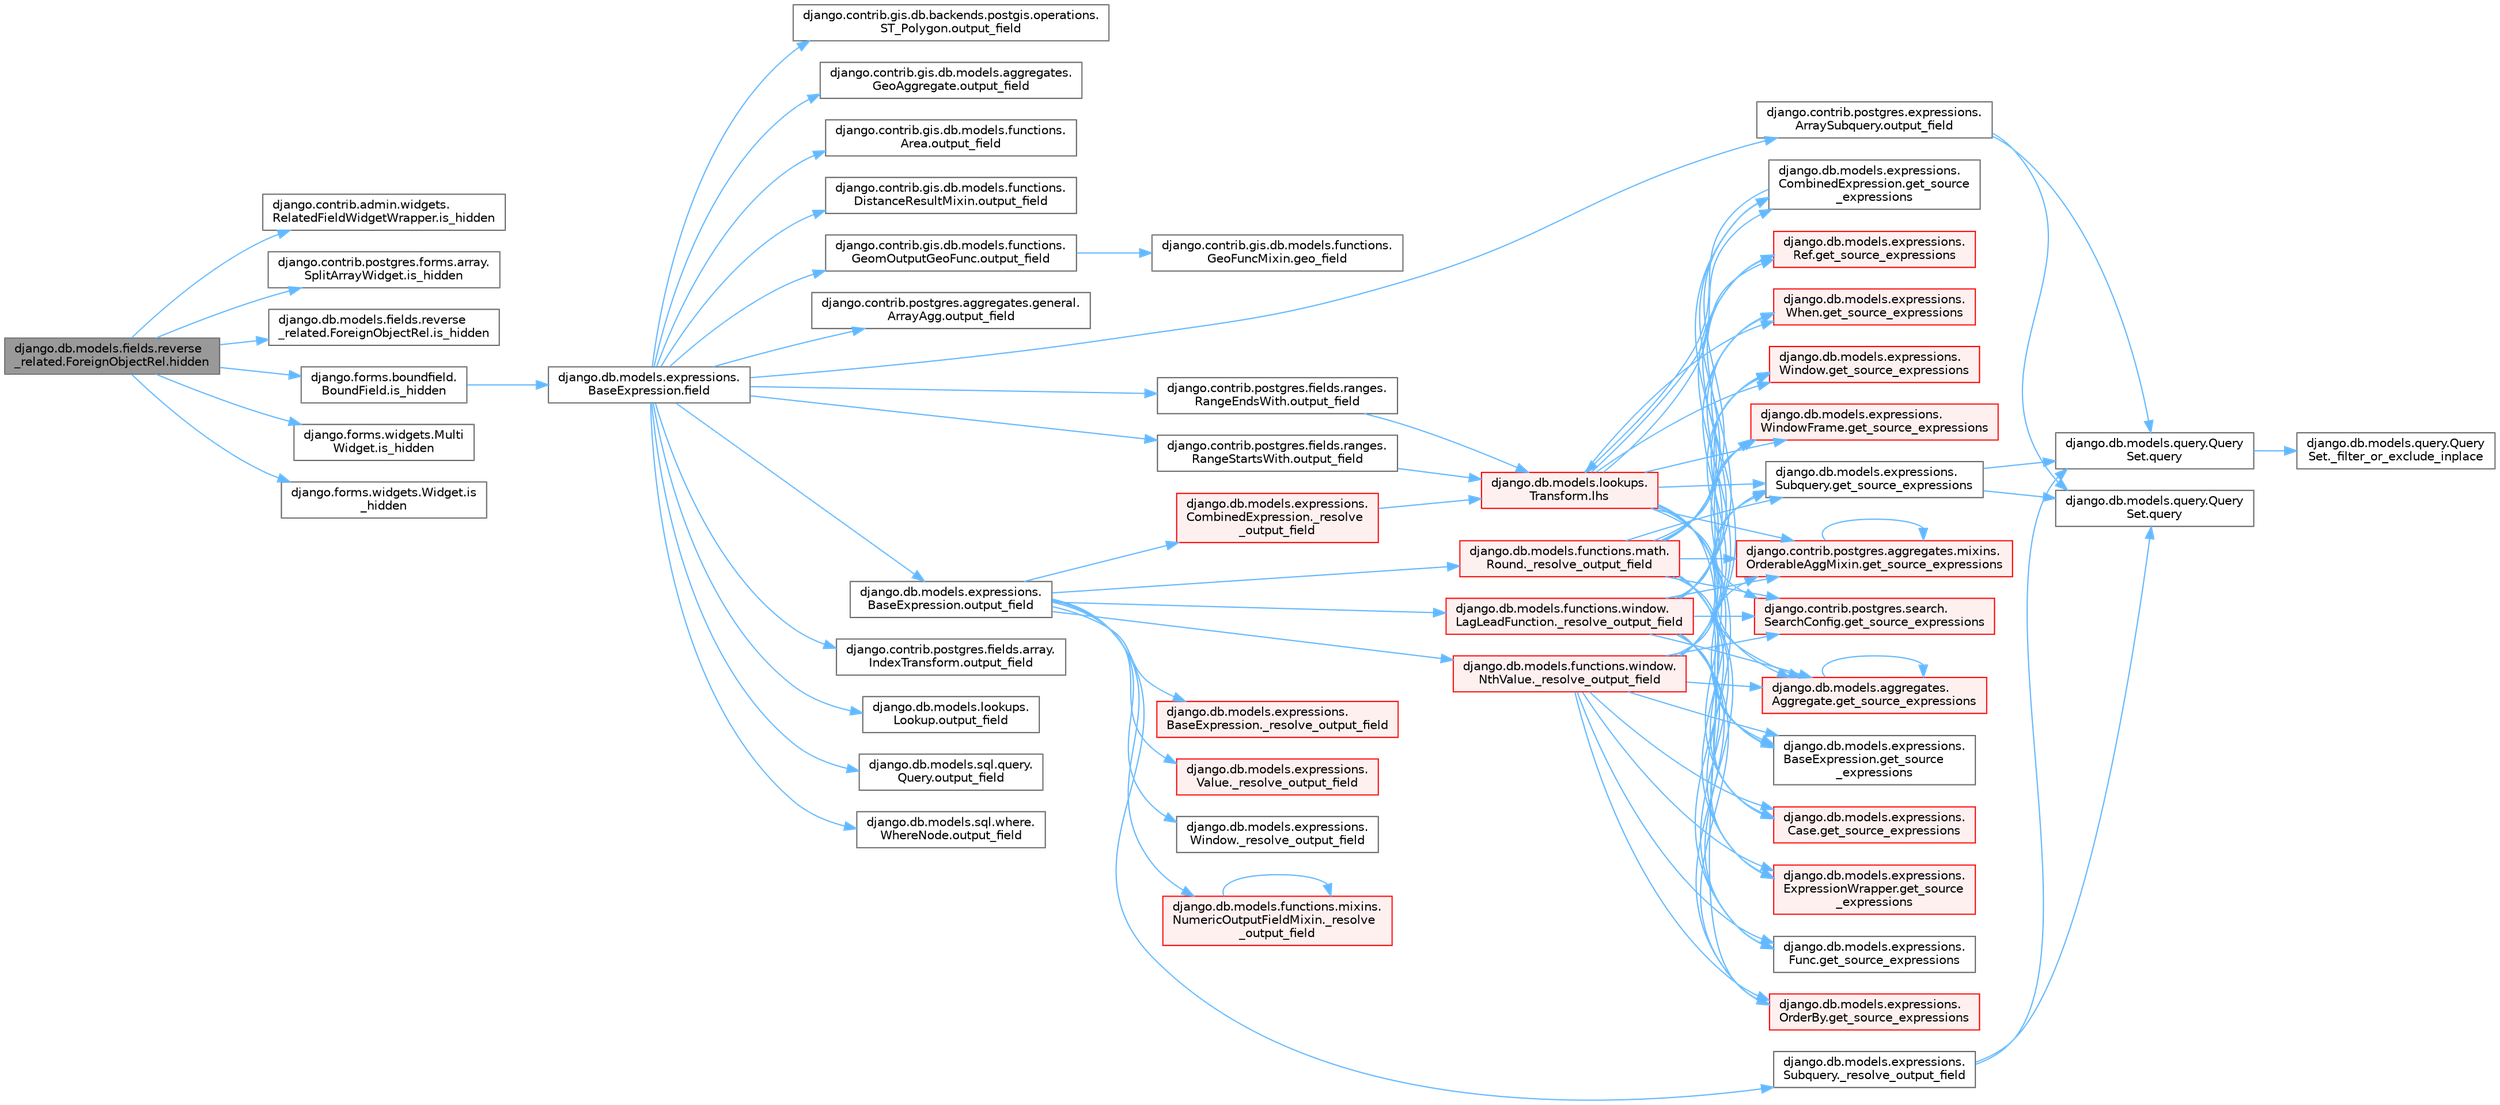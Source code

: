 digraph "django.db.models.fields.reverse_related.ForeignObjectRel.hidden"
{
 // LATEX_PDF_SIZE
  bgcolor="transparent";
  edge [fontname=Helvetica,fontsize=10,labelfontname=Helvetica,labelfontsize=10];
  node [fontname=Helvetica,fontsize=10,shape=box,height=0.2,width=0.4];
  rankdir="LR";
  Node1 [id="Node000001",label="django.db.models.fields.reverse\l_related.ForeignObjectRel.hidden",height=0.2,width=0.4,color="gray40", fillcolor="grey60", style="filled", fontcolor="black",tooltip=" "];
  Node1 -> Node2 [id="edge1_Node000001_Node000002",color="steelblue1",style="solid",tooltip=" "];
  Node2 [id="Node000002",label="django.contrib.admin.widgets.\lRelatedFieldWidgetWrapper.is_hidden",height=0.2,width=0.4,color="grey40", fillcolor="white", style="filled",URL="$classdjango_1_1contrib_1_1admin_1_1widgets_1_1_related_field_widget_wrapper.html#a51c989fc401e5b48f7a0fb0629acbbb8",tooltip=" "];
  Node1 -> Node3 [id="edge2_Node000001_Node000003",color="steelblue1",style="solid",tooltip=" "];
  Node3 [id="Node000003",label="django.contrib.postgres.forms.array.\lSplitArrayWidget.is_hidden",height=0.2,width=0.4,color="grey40", fillcolor="white", style="filled",URL="$classdjango_1_1contrib_1_1postgres_1_1forms_1_1array_1_1_split_array_widget.html#a6a4fb25c3f5a57db9e92136c2ece7ae1",tooltip=" "];
  Node1 -> Node4 [id="edge3_Node000001_Node000004",color="steelblue1",style="solid",tooltip=" "];
  Node4 [id="Node000004",label="django.db.models.fields.reverse\l_related.ForeignObjectRel.is_hidden",height=0.2,width=0.4,color="grey40", fillcolor="white", style="filled",URL="$classdjango_1_1db_1_1models_1_1fields_1_1reverse__related_1_1_foreign_object_rel.html#ae03efd1c69b99ee6445cb7cb0d11d4ad",tooltip=" "];
  Node1 -> Node5 [id="edge4_Node000001_Node000005",color="steelblue1",style="solid",tooltip=" "];
  Node5 [id="Node000005",label="django.forms.boundfield.\lBoundField.is_hidden",height=0.2,width=0.4,color="grey40", fillcolor="white", style="filled",URL="$classdjango_1_1forms_1_1boundfield_1_1_bound_field.html#a31ee1533f55deb940e9dc84e1650657a",tooltip=" "];
  Node5 -> Node6 [id="edge5_Node000005_Node000006",color="steelblue1",style="solid",tooltip=" "];
  Node6 [id="Node000006",label="django.db.models.expressions.\lBaseExpression.field",height=0.2,width=0.4,color="grey40", fillcolor="white", style="filled",URL="$classdjango_1_1db_1_1models_1_1expressions_1_1_base_expression.html#a70aeb35391ada82c2e9f02b1c3ac150c",tooltip=" "];
  Node6 -> Node7 [id="edge6_Node000006_Node000007",color="steelblue1",style="solid",tooltip=" "];
  Node7 [id="Node000007",label="django.contrib.gis.db.backends.postgis.operations.\lST_Polygon.output_field",height=0.2,width=0.4,color="grey40", fillcolor="white", style="filled",URL="$classdjango_1_1contrib_1_1gis_1_1db_1_1backends_1_1postgis_1_1operations_1_1_s_t___polygon.html#a4427b1b0cb4e6df4fde6c045c562118a",tooltip=" "];
  Node6 -> Node8 [id="edge7_Node000006_Node000008",color="steelblue1",style="solid",tooltip=" "];
  Node8 [id="Node000008",label="django.contrib.gis.db.models.aggregates.\lGeoAggregate.output_field",height=0.2,width=0.4,color="grey40", fillcolor="white", style="filled",URL="$classdjango_1_1contrib_1_1gis_1_1db_1_1models_1_1aggregates_1_1_geo_aggregate.html#a1f680d71d32335c5854387fa09555108",tooltip=" "];
  Node6 -> Node9 [id="edge8_Node000006_Node000009",color="steelblue1",style="solid",tooltip=" "];
  Node9 [id="Node000009",label="django.contrib.gis.db.models.functions.\lArea.output_field",height=0.2,width=0.4,color="grey40", fillcolor="white", style="filled",URL="$classdjango_1_1contrib_1_1gis_1_1db_1_1models_1_1functions_1_1_area.html#a017724b08cd640b0e7e834e003cc103d",tooltip=" "];
  Node6 -> Node10 [id="edge9_Node000006_Node000010",color="steelblue1",style="solid",tooltip=" "];
  Node10 [id="Node000010",label="django.contrib.gis.db.models.functions.\lDistanceResultMixin.output_field",height=0.2,width=0.4,color="grey40", fillcolor="white", style="filled",URL="$classdjango_1_1contrib_1_1gis_1_1db_1_1models_1_1functions_1_1_distance_result_mixin.html#af219b5c12f89e181ada240244818e239",tooltip=" "];
  Node6 -> Node11 [id="edge10_Node000006_Node000011",color="steelblue1",style="solid",tooltip=" "];
  Node11 [id="Node000011",label="django.contrib.gis.db.models.functions.\lGeomOutputGeoFunc.output_field",height=0.2,width=0.4,color="grey40", fillcolor="white", style="filled",URL="$classdjango_1_1contrib_1_1gis_1_1db_1_1models_1_1functions_1_1_geom_output_geo_func.html#a55415993f9af0a2cbde3681557342482",tooltip=" "];
  Node11 -> Node12 [id="edge11_Node000011_Node000012",color="steelblue1",style="solid",tooltip=" "];
  Node12 [id="Node000012",label="django.contrib.gis.db.models.functions.\lGeoFuncMixin.geo_field",height=0.2,width=0.4,color="grey40", fillcolor="white", style="filled",URL="$classdjango_1_1contrib_1_1gis_1_1db_1_1models_1_1functions_1_1_geo_func_mixin.html#aae4bfeb201602d13218e58d1778b4c1b",tooltip=" "];
  Node6 -> Node13 [id="edge12_Node000006_Node000013",color="steelblue1",style="solid",tooltip=" "];
  Node13 [id="Node000013",label="django.contrib.postgres.aggregates.general.\lArrayAgg.output_field",height=0.2,width=0.4,color="grey40", fillcolor="white", style="filled",URL="$classdjango_1_1contrib_1_1postgres_1_1aggregates_1_1general_1_1_array_agg.html#a845ed6cbbb6d6fe470d9478934ade450",tooltip=" "];
  Node6 -> Node14 [id="edge13_Node000006_Node000014",color="steelblue1",style="solid",tooltip=" "];
  Node14 [id="Node000014",label="django.contrib.postgres.expressions.\lArraySubquery.output_field",height=0.2,width=0.4,color="grey40", fillcolor="white", style="filled",URL="$classdjango_1_1contrib_1_1postgres_1_1expressions_1_1_array_subquery.html#adfc4d450008ff7b23517e73cbd1ad172",tooltip=" "];
  Node14 -> Node15 [id="edge14_Node000014_Node000015",color="steelblue1",style="solid",tooltip=" "];
  Node15 [id="Node000015",label="django.db.models.query.Query\lSet.query",height=0.2,width=0.4,color="grey40", fillcolor="white", style="filled",URL="$classdjango_1_1db_1_1models_1_1query_1_1_query_set.html#a8028ed81b109acb162489dbd16604c83",tooltip=" "];
  Node15 -> Node16 [id="edge15_Node000015_Node000016",color="steelblue1",style="solid",tooltip=" "];
  Node16 [id="Node000016",label="django.db.models.query.Query\lSet._filter_or_exclude_inplace",height=0.2,width=0.4,color="grey40", fillcolor="white", style="filled",URL="$classdjango_1_1db_1_1models_1_1query_1_1_query_set.html#aabeb9102e4ff687eea5dc3a6d54a8a29",tooltip=" "];
  Node14 -> Node17 [id="edge16_Node000014_Node000017",color="steelblue1",style="solid",tooltip=" "];
  Node17 [id="Node000017",label="django.db.models.query.Query\lSet.query",height=0.2,width=0.4,color="grey40", fillcolor="white", style="filled",URL="$classdjango_1_1db_1_1models_1_1query_1_1_query_set.html#a0b0307a9b3f65303afb2c5783372d2c2",tooltip=" "];
  Node6 -> Node18 [id="edge17_Node000006_Node000018",color="steelblue1",style="solid",tooltip=" "];
  Node18 [id="Node000018",label="django.contrib.postgres.fields.array.\lIndexTransform.output_field",height=0.2,width=0.4,color="grey40", fillcolor="white", style="filled",URL="$classdjango_1_1contrib_1_1postgres_1_1fields_1_1array_1_1_index_transform.html#ae3ca901f64e761da8d9dff087275f9ef",tooltip=" "];
  Node6 -> Node19 [id="edge18_Node000006_Node000019",color="steelblue1",style="solid",tooltip=" "];
  Node19 [id="Node000019",label="django.contrib.postgres.fields.ranges.\lRangeEndsWith.output_field",height=0.2,width=0.4,color="grey40", fillcolor="white", style="filled",URL="$classdjango_1_1contrib_1_1postgres_1_1fields_1_1ranges_1_1_range_ends_with.html#ab81e75d2435974b6171ddb1cbce4ebd9",tooltip=" "];
  Node19 -> Node20 [id="edge19_Node000019_Node000020",color="steelblue1",style="solid",tooltip=" "];
  Node20 [id="Node000020",label="django.db.models.lookups.\lTransform.lhs",height=0.2,width=0.4,color="red", fillcolor="#FFF0F0", style="filled",URL="$classdjango_1_1db_1_1models_1_1lookups_1_1_transform.html#ac0ce01e192abd1a739a4c77fcc8a1bf9",tooltip=" "];
  Node20 -> Node21 [id="edge20_Node000020_Node000021",color="steelblue1",style="solid",tooltip=" "];
  Node21 [id="Node000021",label="django.contrib.postgres.aggregates.mixins.\lOrderableAggMixin.get_source_expressions",height=0.2,width=0.4,color="red", fillcolor="#FFF0F0", style="filled",URL="$classdjango_1_1contrib_1_1postgres_1_1aggregates_1_1mixins_1_1_orderable_agg_mixin.html#abed9d6bb5142aafc8b77ac03f9d7a989",tooltip=" "];
  Node21 -> Node21 [id="edge21_Node000021_Node000021",color="steelblue1",style="solid",tooltip=" "];
  Node20 -> Node35 [id="edge22_Node000020_Node000035",color="steelblue1",style="solid",tooltip=" "];
  Node35 [id="Node000035",label="django.contrib.postgres.search.\lSearchConfig.get_source_expressions",height=0.2,width=0.4,color="red", fillcolor="#FFF0F0", style="filled",URL="$classdjango_1_1contrib_1_1postgres_1_1search_1_1_search_config.html#a2c17d4dfedc6381528df8a0a1b3751bf",tooltip=" "];
  Node20 -> Node38 [id="edge23_Node000020_Node000038",color="steelblue1",style="solid",tooltip=" "];
  Node38 [id="Node000038",label="django.db.models.aggregates.\lAggregate.get_source_expressions",height=0.2,width=0.4,color="red", fillcolor="#FFF0F0", style="filled",URL="$classdjango_1_1db_1_1models_1_1aggregates_1_1_aggregate.html#a4a47839518c013f780a931e4bcf2d4f1",tooltip=" "];
  Node38 -> Node38 [id="edge24_Node000038_Node000038",color="steelblue1",style="solid",tooltip=" "];
  Node20 -> Node1418 [id="edge25_Node000020_Node001418",color="steelblue1",style="solid",tooltip=" "];
  Node1418 [id="Node001418",label="django.db.models.expressions.\lBaseExpression.get_source\l_expressions",height=0.2,width=0.4,color="grey40", fillcolor="white", style="filled",URL="$classdjango_1_1db_1_1models_1_1expressions_1_1_base_expression.html#a1a052b2bf91363cc1367dbffb2b47708",tooltip=" "];
  Node20 -> Node1419 [id="edge26_Node000020_Node001419",color="steelblue1",style="solid",tooltip=" "];
  Node1419 [id="Node001419",label="django.db.models.expressions.\lCase.get_source_expressions",height=0.2,width=0.4,color="red", fillcolor="#FFF0F0", style="filled",URL="$classdjango_1_1db_1_1models_1_1expressions_1_1_case.html#a342de2ff64d7b1a41e1a86d89dee51b4",tooltip=" "];
  Node20 -> Node1426 [id="edge27_Node000020_Node001426",color="steelblue1",style="solid",tooltip=" "];
  Node1426 [id="Node001426",label="django.db.models.expressions.\lCombinedExpression.get_source\l_expressions",height=0.2,width=0.4,color="grey40", fillcolor="white", style="filled",URL="$classdjango_1_1db_1_1models_1_1expressions_1_1_combined_expression.html#a310a894787d41c927558cb35b23d3a90",tooltip=" "];
  Node1426 -> Node20 [id="edge28_Node001426_Node000020",color="steelblue1",style="solid",tooltip=" "];
  Node20 -> Node1427 [id="edge29_Node000020_Node001427",color="steelblue1",style="solid",tooltip=" "];
  Node1427 [id="Node001427",label="django.db.models.expressions.\lExpressionWrapper.get_source\l_expressions",height=0.2,width=0.4,color="red", fillcolor="#FFF0F0", style="filled",URL="$classdjango_1_1db_1_1models_1_1expressions_1_1_expression_wrapper.html#abdd54fb24f108830588d86a69e619e8f",tooltip=" "];
  Node20 -> Node1431 [id="edge30_Node000020_Node001431",color="steelblue1",style="solid",tooltip=" "];
  Node1431 [id="Node001431",label="django.db.models.expressions.\lFunc.get_source_expressions",height=0.2,width=0.4,color="grey40", fillcolor="white", style="filled",URL="$classdjango_1_1db_1_1models_1_1expressions_1_1_func.html#a2edd81324f310981c50c4d7d6b02fc36",tooltip=" "];
  Node20 -> Node1432 [id="edge31_Node000020_Node001432",color="steelblue1",style="solid",tooltip=" "];
  Node1432 [id="Node001432",label="django.db.models.expressions.\lOrderBy.get_source_expressions",height=0.2,width=0.4,color="red", fillcolor="#FFF0F0", style="filled",URL="$classdjango_1_1db_1_1models_1_1expressions_1_1_order_by.html#aa0b698a72cab3662300d9849e2e0b2df",tooltip=" "];
  Node20 -> Node1433 [id="edge32_Node000020_Node001433",color="steelblue1",style="solid",tooltip=" "];
  Node1433 [id="Node001433",label="django.db.models.expressions.\lRef.get_source_expressions",height=0.2,width=0.4,color="red", fillcolor="#FFF0F0", style="filled",URL="$classdjango_1_1db_1_1models_1_1expressions_1_1_ref.html#a34966901a7ce794db70ff599b65fe2ce",tooltip=" "];
  Node20 -> Node1434 [id="edge33_Node000020_Node001434",color="steelblue1",style="solid",tooltip=" "];
  Node1434 [id="Node001434",label="django.db.models.expressions.\lSubquery.get_source_expressions",height=0.2,width=0.4,color="grey40", fillcolor="white", style="filled",URL="$classdjango_1_1db_1_1models_1_1expressions_1_1_subquery.html#a39b90b2b3d0ee3caf0b75571062f214e",tooltip=" "];
  Node1434 -> Node15 [id="edge34_Node001434_Node000015",color="steelblue1",style="solid",tooltip=" "];
  Node1434 -> Node17 [id="edge35_Node001434_Node000017",color="steelblue1",style="solid",tooltip=" "];
  Node20 -> Node1435 [id="edge36_Node000020_Node001435",color="steelblue1",style="solid",tooltip=" "];
  Node1435 [id="Node001435",label="django.db.models.expressions.\lWhen.get_source_expressions",height=0.2,width=0.4,color="red", fillcolor="#FFF0F0", style="filled",URL="$classdjango_1_1db_1_1models_1_1expressions_1_1_when.html#aed38e210fabf48478aed2ff00ccbdfbe",tooltip=" "];
  Node20 -> Node1436 [id="edge37_Node000020_Node001436",color="steelblue1",style="solid",tooltip=" "];
  Node1436 [id="Node001436",label="django.db.models.expressions.\lWindow.get_source_expressions",height=0.2,width=0.4,color="red", fillcolor="#FFF0F0", style="filled",URL="$classdjango_1_1db_1_1models_1_1expressions_1_1_window.html#a52d79e8fa282239e67f8d9cdc5112388",tooltip=" "];
  Node20 -> Node1437 [id="edge38_Node000020_Node001437",color="steelblue1",style="solid",tooltip=" "];
  Node1437 [id="Node001437",label="django.db.models.expressions.\lWindowFrame.get_source_expressions",height=0.2,width=0.4,color="red", fillcolor="#FFF0F0", style="filled",URL="$classdjango_1_1db_1_1models_1_1expressions_1_1_window_frame.html#a4b54c4c9b4c4a68308953d25703a2544",tooltip=" "];
  Node6 -> Node1413 [id="edge39_Node000006_Node001413",color="steelblue1",style="solid",tooltip=" "];
  Node1413 [id="Node001413",label="django.contrib.postgres.fields.ranges.\lRangeStartsWith.output_field",height=0.2,width=0.4,color="grey40", fillcolor="white", style="filled",URL="$classdjango_1_1contrib_1_1postgres_1_1fields_1_1ranges_1_1_range_starts_with.html#a4e864cbda43e695a0ae6b2c3b4ced157",tooltip=" "];
  Node1413 -> Node20 [id="edge40_Node001413_Node000020",color="steelblue1",style="solid",tooltip=" "];
  Node6 -> Node1414 [id="edge41_Node000006_Node001414",color="steelblue1",style="solid",tooltip=" "];
  Node1414 [id="Node001414",label="django.db.models.expressions.\lBaseExpression.output_field",height=0.2,width=0.4,color="grey40", fillcolor="white", style="filled",URL="$classdjango_1_1db_1_1models_1_1expressions_1_1_base_expression.html#a7f0982cb1de5cdeaa7f043c3ae611a6d",tooltip=" "];
  Node1414 -> Node1415 [id="edge42_Node001414_Node001415",color="steelblue1",style="solid",tooltip=" "];
  Node1415 [id="Node001415",label="django.db.models.expressions.\lBaseExpression._resolve_output_field",height=0.2,width=0.4,color="red", fillcolor="#FFF0F0", style="filled",URL="$classdjango_1_1db_1_1models_1_1expressions_1_1_base_expression.html#a4d77b67d8a2c12f240cfa67a218742d9",tooltip=" "];
  Node1414 -> Node3777 [id="edge43_Node001414_Node003777",color="steelblue1",style="solid",tooltip=" "];
  Node3777 [id="Node003777",label="django.db.models.expressions.\lCombinedExpression._resolve\l_output_field",height=0.2,width=0.4,color="red", fillcolor="#FFF0F0", style="filled",URL="$classdjango_1_1db_1_1models_1_1expressions_1_1_combined_expression.html#ad5c6df54cfa479187073e305a8cbae20",tooltip=" "];
  Node3777 -> Node20 [id="edge44_Node003777_Node000020",color="steelblue1",style="solid",tooltip=" "];
  Node1414 -> Node3779 [id="edge45_Node001414_Node003779",color="steelblue1",style="solid",tooltip=" "];
  Node3779 [id="Node003779",label="django.db.models.expressions.\lSubquery._resolve_output_field",height=0.2,width=0.4,color="grey40", fillcolor="white", style="filled",URL="$classdjango_1_1db_1_1models_1_1expressions_1_1_subquery.html#a1e6f5dc8cd3e49d208c9b8770607552d",tooltip=" "];
  Node3779 -> Node15 [id="edge46_Node003779_Node000015",color="steelblue1",style="solid",tooltip=" "];
  Node3779 -> Node17 [id="edge47_Node003779_Node000017",color="steelblue1",style="solid",tooltip=" "];
  Node1414 -> Node3780 [id="edge48_Node001414_Node003780",color="steelblue1",style="solid",tooltip=" "];
  Node3780 [id="Node003780",label="django.db.models.expressions.\lValue._resolve_output_field",height=0.2,width=0.4,color="red", fillcolor="#FFF0F0", style="filled",URL="$classdjango_1_1db_1_1models_1_1expressions_1_1_value.html#af1af121c7b76f0e7325f3276049675dd",tooltip=" "];
  Node1414 -> Node3781 [id="edge49_Node001414_Node003781",color="steelblue1",style="solid",tooltip=" "];
  Node3781 [id="Node003781",label="django.db.models.expressions.\lWindow._resolve_output_field",height=0.2,width=0.4,color="grey40", fillcolor="white", style="filled",URL="$classdjango_1_1db_1_1models_1_1expressions_1_1_window.html#a165cffc4e962ae979c8c6bf5f1ed30bd",tooltip=" "];
  Node1414 -> Node3782 [id="edge50_Node001414_Node003782",color="steelblue1",style="solid",tooltip=" "];
  Node3782 [id="Node003782",label="django.db.models.functions.math.\lRound._resolve_output_field",height=0.2,width=0.4,color="red", fillcolor="#FFF0F0", style="filled",URL="$classdjango_1_1db_1_1models_1_1functions_1_1math_1_1_round.html#aa7b9332c35bc83a0f7055177fb9304e3",tooltip=" "];
  Node3782 -> Node21 [id="edge51_Node003782_Node000021",color="steelblue1",style="solid",tooltip=" "];
  Node3782 -> Node35 [id="edge52_Node003782_Node000035",color="steelblue1",style="solid",tooltip=" "];
  Node3782 -> Node38 [id="edge53_Node003782_Node000038",color="steelblue1",style="solid",tooltip=" "];
  Node3782 -> Node1418 [id="edge54_Node003782_Node001418",color="steelblue1",style="solid",tooltip=" "];
  Node3782 -> Node1419 [id="edge55_Node003782_Node001419",color="steelblue1",style="solid",tooltip=" "];
  Node3782 -> Node1426 [id="edge56_Node003782_Node001426",color="steelblue1",style="solid",tooltip=" "];
  Node3782 -> Node1427 [id="edge57_Node003782_Node001427",color="steelblue1",style="solid",tooltip=" "];
  Node3782 -> Node1431 [id="edge58_Node003782_Node001431",color="steelblue1",style="solid",tooltip=" "];
  Node3782 -> Node1432 [id="edge59_Node003782_Node001432",color="steelblue1",style="solid",tooltip=" "];
  Node3782 -> Node1433 [id="edge60_Node003782_Node001433",color="steelblue1",style="solid",tooltip=" "];
  Node3782 -> Node1434 [id="edge61_Node003782_Node001434",color="steelblue1",style="solid",tooltip=" "];
  Node3782 -> Node1435 [id="edge62_Node003782_Node001435",color="steelblue1",style="solid",tooltip=" "];
  Node3782 -> Node1436 [id="edge63_Node003782_Node001436",color="steelblue1",style="solid",tooltip=" "];
  Node3782 -> Node1437 [id="edge64_Node003782_Node001437",color="steelblue1",style="solid",tooltip=" "];
  Node1414 -> Node3783 [id="edge65_Node001414_Node003783",color="steelblue1",style="solid",tooltip=" "];
  Node3783 [id="Node003783",label="django.db.models.functions.mixins.\lNumericOutputFieldMixin._resolve\l_output_field",height=0.2,width=0.4,color="red", fillcolor="#FFF0F0", style="filled",URL="$classdjango_1_1db_1_1models_1_1functions_1_1mixins_1_1_numeric_output_field_mixin.html#ada10dc529cfe036597471f6439dfb0c5",tooltip=" "];
  Node3783 -> Node3783 [id="edge66_Node003783_Node003783",color="steelblue1",style="solid",tooltip=" "];
  Node1414 -> Node3784 [id="edge67_Node001414_Node003784",color="steelblue1",style="solid",tooltip=" "];
  Node3784 [id="Node003784",label="django.db.models.functions.window.\lLagLeadFunction._resolve_output_field",height=0.2,width=0.4,color="red", fillcolor="#FFF0F0", style="filled",URL="$classdjango_1_1db_1_1models_1_1functions_1_1window_1_1_lag_lead_function.html#ad9fef4f0de0bae4168483d83bf154eb5",tooltip=" "];
  Node3784 -> Node21 [id="edge68_Node003784_Node000021",color="steelblue1",style="solid",tooltip=" "];
  Node3784 -> Node35 [id="edge69_Node003784_Node000035",color="steelblue1",style="solid",tooltip=" "];
  Node3784 -> Node38 [id="edge70_Node003784_Node000038",color="steelblue1",style="solid",tooltip=" "];
  Node3784 -> Node1418 [id="edge71_Node003784_Node001418",color="steelblue1",style="solid",tooltip=" "];
  Node3784 -> Node1419 [id="edge72_Node003784_Node001419",color="steelblue1",style="solid",tooltip=" "];
  Node3784 -> Node1426 [id="edge73_Node003784_Node001426",color="steelblue1",style="solid",tooltip=" "];
  Node3784 -> Node1427 [id="edge74_Node003784_Node001427",color="steelblue1",style="solid",tooltip=" "];
  Node3784 -> Node1431 [id="edge75_Node003784_Node001431",color="steelblue1",style="solid",tooltip=" "];
  Node3784 -> Node1432 [id="edge76_Node003784_Node001432",color="steelblue1",style="solid",tooltip=" "];
  Node3784 -> Node1433 [id="edge77_Node003784_Node001433",color="steelblue1",style="solid",tooltip=" "];
  Node3784 -> Node1434 [id="edge78_Node003784_Node001434",color="steelblue1",style="solid",tooltip=" "];
  Node3784 -> Node1435 [id="edge79_Node003784_Node001435",color="steelblue1",style="solid",tooltip=" "];
  Node3784 -> Node1436 [id="edge80_Node003784_Node001436",color="steelblue1",style="solid",tooltip=" "];
  Node3784 -> Node1437 [id="edge81_Node003784_Node001437",color="steelblue1",style="solid",tooltip=" "];
  Node1414 -> Node3785 [id="edge82_Node001414_Node003785",color="steelblue1",style="solid",tooltip=" "];
  Node3785 [id="Node003785",label="django.db.models.functions.window.\lNthValue._resolve_output_field",height=0.2,width=0.4,color="red", fillcolor="#FFF0F0", style="filled",URL="$classdjango_1_1db_1_1models_1_1functions_1_1window_1_1_nth_value.html#a01f5c13b954177f7f499ab3a354aa38a",tooltip=" "];
  Node3785 -> Node21 [id="edge83_Node003785_Node000021",color="steelblue1",style="solid",tooltip=" "];
  Node3785 -> Node35 [id="edge84_Node003785_Node000035",color="steelblue1",style="solid",tooltip=" "];
  Node3785 -> Node38 [id="edge85_Node003785_Node000038",color="steelblue1",style="solid",tooltip=" "];
  Node3785 -> Node1418 [id="edge86_Node003785_Node001418",color="steelblue1",style="solid",tooltip=" "];
  Node3785 -> Node1419 [id="edge87_Node003785_Node001419",color="steelblue1",style="solid",tooltip=" "];
  Node3785 -> Node1426 [id="edge88_Node003785_Node001426",color="steelblue1",style="solid",tooltip=" "];
  Node3785 -> Node1427 [id="edge89_Node003785_Node001427",color="steelblue1",style="solid",tooltip=" "];
  Node3785 -> Node1431 [id="edge90_Node003785_Node001431",color="steelblue1",style="solid",tooltip=" "];
  Node3785 -> Node1432 [id="edge91_Node003785_Node001432",color="steelblue1",style="solid",tooltip=" "];
  Node3785 -> Node1433 [id="edge92_Node003785_Node001433",color="steelblue1",style="solid",tooltip=" "];
  Node3785 -> Node1434 [id="edge93_Node003785_Node001434",color="steelblue1",style="solid",tooltip=" "];
  Node3785 -> Node1435 [id="edge94_Node003785_Node001435",color="steelblue1",style="solid",tooltip=" "];
  Node3785 -> Node1436 [id="edge95_Node003785_Node001436",color="steelblue1",style="solid",tooltip=" "];
  Node3785 -> Node1437 [id="edge96_Node003785_Node001437",color="steelblue1",style="solid",tooltip=" "];
  Node6 -> Node1564 [id="edge97_Node000006_Node001564",color="steelblue1",style="solid",tooltip=" "];
  Node1564 [id="Node001564",label="django.db.models.lookups.\lLookup.output_field",height=0.2,width=0.4,color="grey40", fillcolor="white", style="filled",URL="$classdjango_1_1db_1_1models_1_1lookups_1_1_lookup.html#ac5f7b4f3c6722942ef415a8f83b98745",tooltip=" "];
  Node6 -> Node1565 [id="edge98_Node000006_Node001565",color="steelblue1",style="solid",tooltip=" "];
  Node1565 [id="Node001565",label="django.db.models.sql.query.\lQuery.output_field",height=0.2,width=0.4,color="grey40", fillcolor="white", style="filled",URL="$classdjango_1_1db_1_1models_1_1sql_1_1query_1_1_query.html#a53ec5a7472740d502ccbe1a6e526aa26",tooltip=" "];
  Node6 -> Node1566 [id="edge99_Node000006_Node001566",color="steelblue1",style="solid",tooltip=" "];
  Node1566 [id="Node001566",label="django.db.models.sql.where.\lWhereNode.output_field",height=0.2,width=0.4,color="grey40", fillcolor="white", style="filled",URL="$classdjango_1_1db_1_1models_1_1sql_1_1where_1_1_where_node.html#ac9648ee33da9c2746f6ca859befdf6b2",tooltip=" "];
  Node1 -> Node4530 [id="edge100_Node000001_Node004530",color="steelblue1",style="solid",tooltip=" "];
  Node4530 [id="Node004530",label="django.forms.widgets.Multi\lWidget.is_hidden",height=0.2,width=0.4,color="grey40", fillcolor="white", style="filled",URL="$classdjango_1_1forms_1_1widgets_1_1_multi_widget.html#abf6715250b8efa43df8d5074f95a33d3",tooltip=" "];
  Node1 -> Node4531 [id="edge101_Node000001_Node004531",color="steelblue1",style="solid",tooltip=" "];
  Node4531 [id="Node004531",label="django.forms.widgets.Widget.is\l_hidden",height=0.2,width=0.4,color="grey40", fillcolor="white", style="filled",URL="$classdjango_1_1forms_1_1widgets_1_1_widget.html#ad565657a3110028c37ac9f0ba9ccfe84",tooltip=" "];
}
